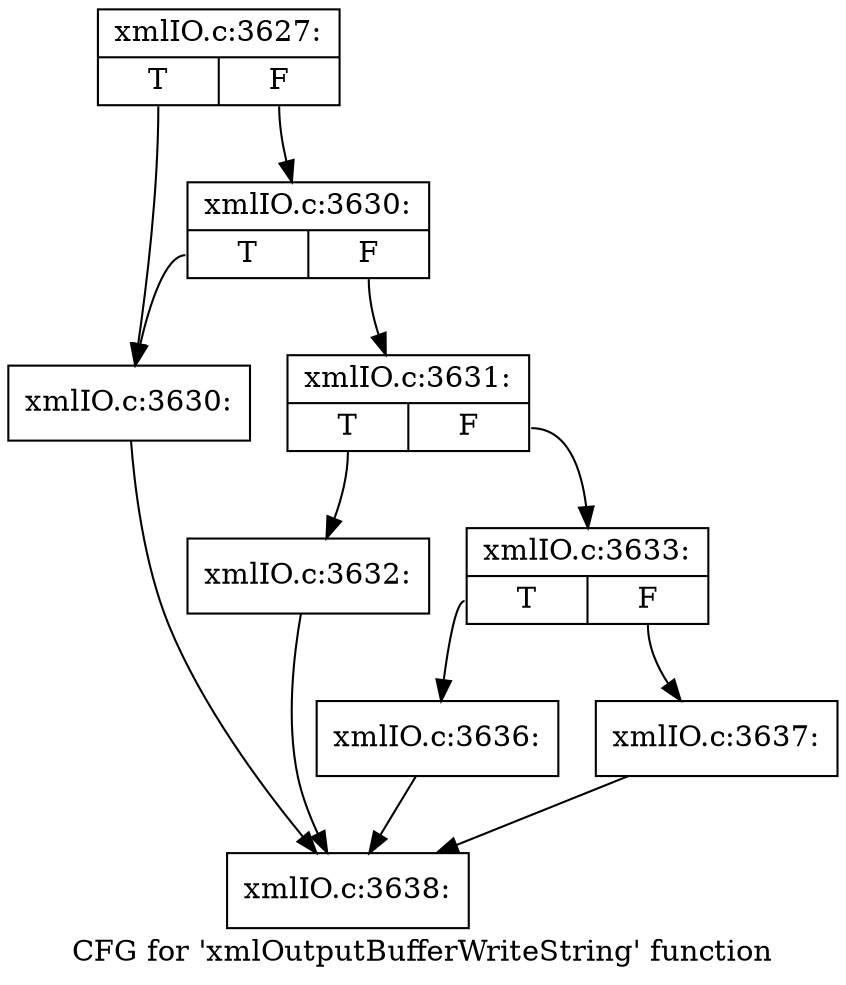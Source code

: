 digraph "CFG for 'xmlOutputBufferWriteString' function" {
	label="CFG for 'xmlOutputBufferWriteString' function";

	Node0x55ed347f6e70 [shape=record,label="{xmlIO.c:3627:|{<s0>T|<s1>F}}"];
	Node0x55ed347f6e70:s0 -> Node0x55ed347f9ce0;
	Node0x55ed347f6e70:s1 -> Node0x55ed34808d80;
	Node0x55ed34808d80 [shape=record,label="{xmlIO.c:3630:|{<s0>T|<s1>F}}"];
	Node0x55ed34808d80:s0 -> Node0x55ed347f9ce0;
	Node0x55ed34808d80:s1 -> Node0x55ed34808d30;
	Node0x55ed347f9ce0 [shape=record,label="{xmlIO.c:3630:}"];
	Node0x55ed347f9ce0 -> Node0x55ed347f9920;
	Node0x55ed34808d30 [shape=record,label="{xmlIO.c:3631:|{<s0>T|<s1>F}}"];
	Node0x55ed34808d30:s0 -> Node0x55ed348094d0;
	Node0x55ed34808d30:s1 -> Node0x55ed34809520;
	Node0x55ed348094d0 [shape=record,label="{xmlIO.c:3632:}"];
	Node0x55ed348094d0 -> Node0x55ed347f9920;
	Node0x55ed34809520 [shape=record,label="{xmlIO.c:3633:|{<s0>T|<s1>F}}"];
	Node0x55ed34809520:s0 -> Node0x55ed34809c70;
	Node0x55ed34809520:s1 -> Node0x55ed34809cc0;
	Node0x55ed34809c70 [shape=record,label="{xmlIO.c:3636:}"];
	Node0x55ed34809c70 -> Node0x55ed347f9920;
	Node0x55ed34809cc0 [shape=record,label="{xmlIO.c:3637:}"];
	Node0x55ed34809cc0 -> Node0x55ed347f9920;
	Node0x55ed347f9920 [shape=record,label="{xmlIO.c:3638:}"];
}
